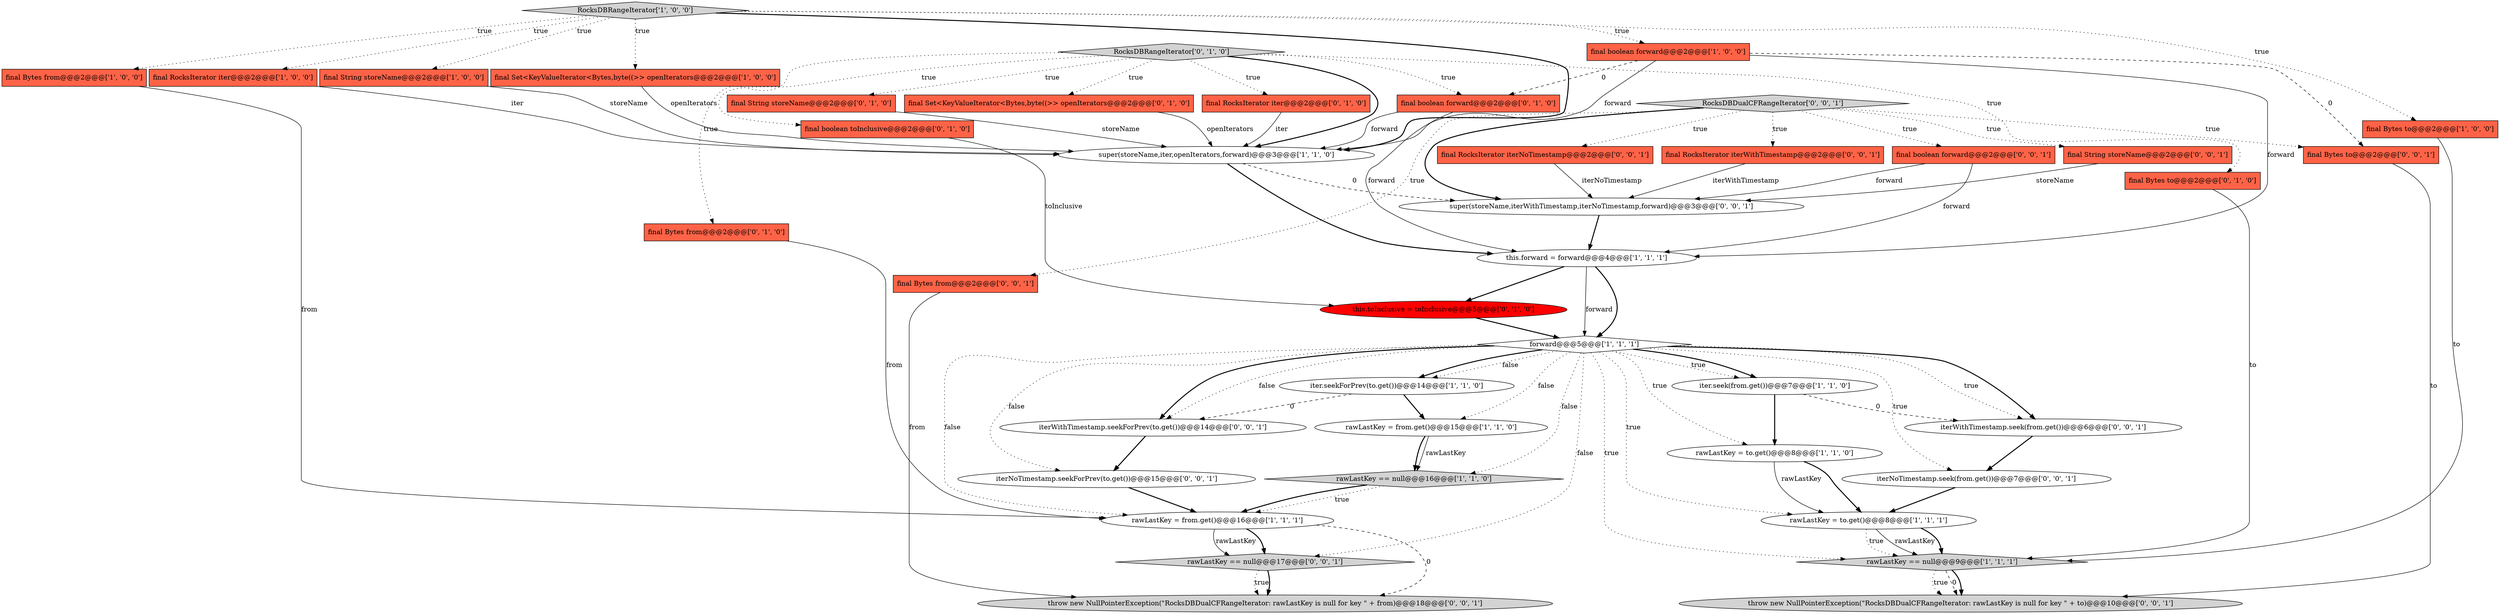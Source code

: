 digraph {
6 [style = filled, label = "iter.seek(from.get())@@@7@@@['1', '1', '0']", fillcolor = white, shape = ellipse image = "AAA0AAABBB1BBB"];
15 [style = filled, label = "RocksDBRangeIterator['1', '0', '0']", fillcolor = lightgray, shape = diamond image = "AAA0AAABBB1BBB"];
13 [style = filled, label = "forward@@@5@@@['1', '1', '1']", fillcolor = white, shape = diamond image = "AAA0AAABBB1BBB"];
32 [style = filled, label = "iterNoTimestamp.seekForPrev(to.get())@@@15@@@['0', '0', '1']", fillcolor = white, shape = ellipse image = "AAA0AAABBB3BBB"];
31 [style = filled, label = "iterWithTimestamp.seek(from.get())@@@6@@@['0', '0', '1']", fillcolor = white, shape = ellipse image = "AAA0AAABBB3BBB"];
5 [style = filled, label = "this.forward = forward@@@4@@@['1', '1', '1']", fillcolor = white, shape = ellipse image = "AAA0AAABBB1BBB"];
0 [style = filled, label = "rawLastKey == null@@@9@@@['1', '1', '1']", fillcolor = lightgray, shape = diamond image = "AAA0AAABBB1BBB"];
24 [style = filled, label = "final boolean forward@@@2@@@['0', '1', '0']", fillcolor = tomato, shape = box image = "AAA1AAABBB2BBB"];
8 [style = filled, label = "final Bytes from@@@2@@@['1', '0', '0']", fillcolor = tomato, shape = box image = "AAA0AAABBB1BBB"];
2 [style = filled, label = "rawLastKey = to.get()@@@8@@@['1', '1', '1']", fillcolor = white, shape = ellipse image = "AAA0AAABBB1BBB"];
25 [style = filled, label = "RocksDBRangeIterator['0', '1', '0']", fillcolor = lightgray, shape = diamond image = "AAA0AAABBB2BBB"];
9 [style = filled, label = "super(storeName,iter,openIterators,forward)@@@3@@@['1', '1', '0']", fillcolor = white, shape = ellipse image = "AAA0AAABBB1BBB"];
10 [style = filled, label = "final RocksIterator iter@@@2@@@['1', '0', '0']", fillcolor = tomato, shape = box image = "AAA0AAABBB1BBB"];
39 [style = filled, label = "RocksDBDualCFRangeIterator['0', '0', '1']", fillcolor = lightgray, shape = diamond image = "AAA0AAABBB3BBB"];
21 [style = filled, label = "final Bytes to@@@2@@@['0', '1', '0']", fillcolor = tomato, shape = box image = "AAA0AAABBB2BBB"];
11 [style = filled, label = "final Set<KeyValueIterator<Bytes,byte((>> openIterators@@@2@@@['1', '0', '0']", fillcolor = tomato, shape = box image = "AAA0AAABBB1BBB"];
34 [style = filled, label = "final RocksIterator iterNoTimestamp@@@2@@@['0', '0', '1']", fillcolor = tomato, shape = box image = "AAA0AAABBB3BBB"];
7 [style = filled, label = "rawLastKey = to.get()@@@8@@@['1', '1', '0']", fillcolor = white, shape = ellipse image = "AAA0AAABBB1BBB"];
27 [style = filled, label = "iterWithTimestamp.seekForPrev(to.get())@@@14@@@['0', '0', '1']", fillcolor = white, shape = ellipse image = "AAA0AAABBB3BBB"];
28 [style = filled, label = "final RocksIterator iterWithTimestamp@@@2@@@['0', '0', '1']", fillcolor = tomato, shape = box image = "AAA0AAABBB3BBB"];
41 [style = filled, label = "throw new NullPointerException(\"RocksDBDualCFRangeIterator: rawLastKey is null for key \" + from)@@@18@@@['0', '0', '1']", fillcolor = lightgray, shape = ellipse image = "AAA0AAABBB3BBB"];
30 [style = filled, label = "iterNoTimestamp.seek(from.get())@@@7@@@['0', '0', '1']", fillcolor = white, shape = ellipse image = "AAA0AAABBB3BBB"];
19 [style = filled, label = "final Set<KeyValueIterator<Bytes,byte((>> openIterators@@@2@@@['0', '1', '0']", fillcolor = tomato, shape = box image = "AAA0AAABBB2BBB"];
3 [style = filled, label = "final Bytes to@@@2@@@['1', '0', '0']", fillcolor = tomato, shape = box image = "AAA0AAABBB1BBB"];
14 [style = filled, label = "final boolean forward@@@2@@@['1', '0', '0']", fillcolor = tomato, shape = box image = "AAA1AAABBB1BBB"];
23 [style = filled, label = "final RocksIterator iter@@@2@@@['0', '1', '0']", fillcolor = tomato, shape = box image = "AAA0AAABBB2BBB"];
1 [style = filled, label = "final String storeName@@@2@@@['1', '0', '0']", fillcolor = tomato, shape = box image = "AAA0AAABBB1BBB"];
26 [style = filled, label = "this.toInclusive = toInclusive@@@5@@@['0', '1', '0']", fillcolor = red, shape = ellipse image = "AAA1AAABBB2BBB"];
35 [style = filled, label = "super(storeName,iterWithTimestamp,iterNoTimestamp,forward)@@@3@@@['0', '0', '1']", fillcolor = white, shape = ellipse image = "AAA0AAABBB3BBB"];
16 [style = filled, label = "rawLastKey = from.get()@@@15@@@['1', '1', '0']", fillcolor = white, shape = ellipse image = "AAA0AAABBB1BBB"];
38 [style = filled, label = "rawLastKey == null@@@17@@@['0', '0', '1']", fillcolor = lightgray, shape = diamond image = "AAA0AAABBB3BBB"];
37 [style = filled, label = "final String storeName@@@2@@@['0', '0', '1']", fillcolor = tomato, shape = box image = "AAA0AAABBB3BBB"];
17 [style = filled, label = "rawLastKey = from.get()@@@16@@@['1', '1', '1']", fillcolor = white, shape = ellipse image = "AAA0AAABBB1BBB"];
33 [style = filled, label = "final Bytes from@@@2@@@['0', '0', '1']", fillcolor = tomato, shape = box image = "AAA0AAABBB3BBB"];
29 [style = filled, label = "final boolean forward@@@2@@@['0', '0', '1']", fillcolor = tomato, shape = box image = "AAA0AAABBB3BBB"];
36 [style = filled, label = "throw new NullPointerException(\"RocksDBDualCFRangeIterator: rawLastKey is null for key \" + to)@@@10@@@['0', '0', '1']", fillcolor = lightgray, shape = ellipse image = "AAA0AAABBB3BBB"];
22 [style = filled, label = "final String storeName@@@2@@@['0', '1', '0']", fillcolor = tomato, shape = box image = "AAA0AAABBB2BBB"];
40 [style = filled, label = "final Bytes to@@@2@@@['0', '0', '1']", fillcolor = tomato, shape = box image = "AAA0AAABBB3BBB"];
4 [style = filled, label = "rawLastKey == null@@@16@@@['1', '1', '0']", fillcolor = lightgray, shape = diamond image = "AAA0AAABBB1BBB"];
20 [style = filled, label = "final Bytes from@@@2@@@['0', '1', '0']", fillcolor = tomato, shape = box image = "AAA0AAABBB2BBB"];
18 [style = filled, label = "final boolean toInclusive@@@2@@@['0', '1', '0']", fillcolor = tomato, shape = box image = "AAA0AAABBB2BBB"];
12 [style = filled, label = "iter.seekForPrev(to.get())@@@14@@@['1', '1', '0']", fillcolor = white, shape = ellipse image = "AAA0AAABBB1BBB"];
14->24 [style = dashed, label="0"];
27->32 [style = bold, label=""];
33->41 [style = solid, label="from"];
38->41 [style = dotted, label="true"];
21->0 [style = solid, label="to"];
37->35 [style = solid, label="storeName"];
40->36 [style = solid, label="to"];
7->2 [style = solid, label="rawLastKey"];
38->41 [style = bold, label=""];
25->18 [style = dotted, label="true"];
17->41 [style = dashed, label="0"];
17->38 [style = bold, label=""];
14->5 [style = solid, label="forward"];
15->8 [style = dotted, label="true"];
31->30 [style = bold, label=""];
9->5 [style = bold, label=""];
13->31 [style = bold, label=""];
0->36 [style = dashed, label="0"];
4->17 [style = dotted, label="true"];
25->19 [style = dotted, label="true"];
11->9 [style = solid, label="openIterators"];
1->9 [style = solid, label="storeName"];
25->21 [style = dotted, label="true"];
13->27 [style = dotted, label="false"];
13->6 [style = dotted, label="true"];
2->0 [style = dotted, label="true"];
18->26 [style = solid, label="toInclusive"];
6->31 [style = dashed, label="0"];
15->10 [style = dotted, label="true"];
13->7 [style = dotted, label="true"];
15->14 [style = dotted, label="true"];
13->32 [style = dotted, label="false"];
5->13 [style = solid, label="forward"];
26->13 [style = bold, label=""];
0->36 [style = bold, label=""];
39->29 [style = dotted, label="true"];
15->3 [style = dotted, label="true"];
35->5 [style = bold, label=""];
13->12 [style = bold, label=""];
23->9 [style = solid, label="iter"];
13->4 [style = dotted, label="false"];
13->0 [style = dotted, label="true"];
15->9 [style = bold, label=""];
7->2 [style = bold, label=""];
39->35 [style = bold, label=""];
25->20 [style = dotted, label="true"];
12->27 [style = dashed, label="0"];
39->40 [style = dotted, label="true"];
25->23 [style = dotted, label="true"];
6->7 [style = bold, label=""];
34->35 [style = solid, label="iterNoTimestamp"];
2->0 [style = solid, label="rawLastKey"];
32->17 [style = bold, label=""];
14->40 [style = dashed, label="0"];
20->17 [style = solid, label="from"];
39->34 [style = dotted, label="true"];
10->9 [style = solid, label="iter"];
3->0 [style = solid, label="to"];
4->17 [style = bold, label=""];
24->5 [style = solid, label="forward"];
25->9 [style = bold, label=""];
5->26 [style = bold, label=""];
25->24 [style = dotted, label="true"];
19->9 [style = solid, label="openIterators"];
9->35 [style = dashed, label="0"];
13->2 [style = dotted, label="true"];
39->37 [style = dotted, label="true"];
17->38 [style = solid, label="rawLastKey"];
2->0 [style = bold, label=""];
13->27 [style = bold, label=""];
13->30 [style = dotted, label="true"];
16->4 [style = solid, label="rawLastKey"];
13->12 [style = dotted, label="false"];
5->13 [style = bold, label=""];
15->11 [style = dotted, label="true"];
24->9 [style = solid, label="forward"];
29->35 [style = solid, label="forward"];
29->5 [style = solid, label="forward"];
13->6 [style = bold, label=""];
16->4 [style = bold, label=""];
28->35 [style = solid, label="iterWithTimestamp"];
12->16 [style = bold, label=""];
8->17 [style = solid, label="from"];
0->36 [style = dotted, label="true"];
13->31 [style = dotted, label="true"];
13->17 [style = dotted, label="false"];
15->1 [style = dotted, label="true"];
13->16 [style = dotted, label="false"];
25->22 [style = dotted, label="true"];
39->28 [style = dotted, label="true"];
30->2 [style = bold, label=""];
39->33 [style = dotted, label="true"];
22->9 [style = solid, label="storeName"];
13->38 [style = dotted, label="false"];
14->9 [style = solid, label="forward"];
}
